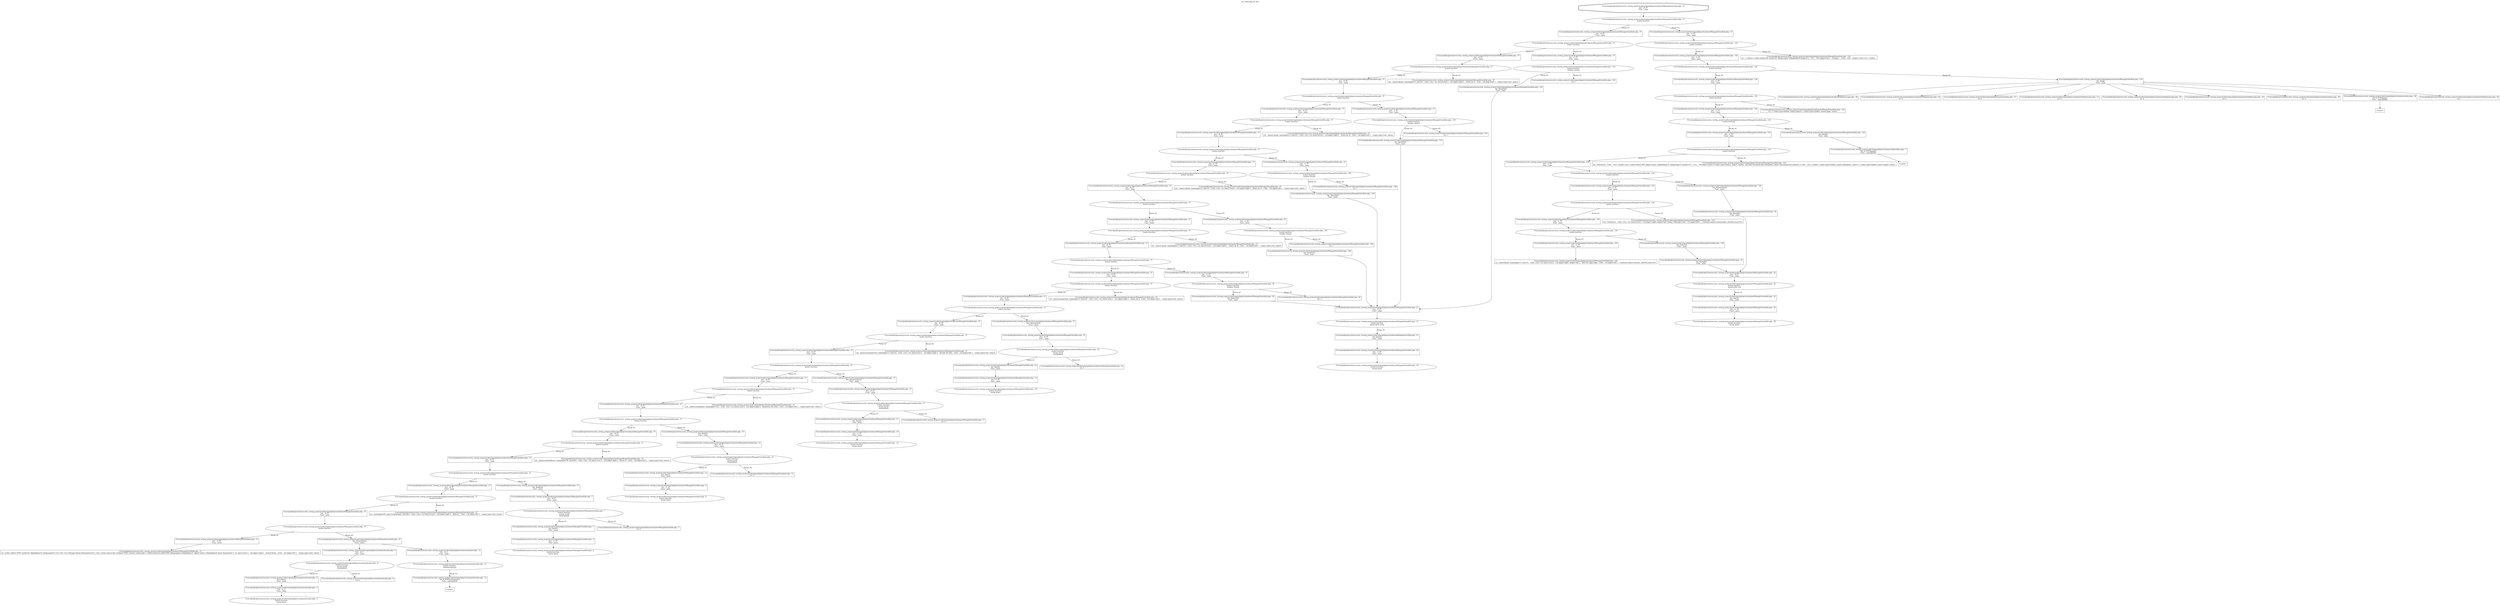 digraph cfg {
  label="xss_index.php_92_dep";
  labelloc=t;
  n1 [shape=doubleoctagon, label="/Users/peddy/git/unitn/security_testing_project/code/original/php/schoolmate/ManageSchoolInfo.php : 37\nVar: _t0_67\nFunc: _main\n"];
  n2 [shape=ellipse, label="/Users/peddy/git/unitn/security_testing_project/code/original/php/schoolmate/ManageSchoolInfo.php : 37\nbuiltin function:\n.\n"];
  n3 [shape=box, label="/Users/peddy/git/unitn/security_testing_project/code/original/php/schoolmate/ManageSchoolInfo.php : 37\nVar: _t0_67\nFunc: _main\n"];
  n4 [shape=ellipse, label="/Users/peddy/git/unitn/security_testing_project/code/original/php/schoolmate/ManageSchoolInfo.php : 37\nbuiltin function:\n.\n"];
  n5 [shape=box, label="/Users/peddy/git/unitn/security_testing_project/code/original/php/schoolmate/ManageSchoolInfo.php : 37\nVar: _t0_67\nFunc: _main\n"];
  n6 [shape=ellipse, label="/Users/peddy/git/unitn/security_testing_project/code/original/php/schoolmate/ManageSchoolInfo.php : 37\nbuiltin function:\n.\n"];
  n7 [shape=box, label="/Users/peddy/git/unitn/security_testing_project/code/original/php/schoolmate/ManageSchoolInfo.php : 37\nVar: _t0_67\nFunc: _main\n"];
  n8 [shape=ellipse, label="/Users/peddy/git/unitn/security_testing_project/code/original/php/schoolmate/ManageSchoolInfo.php : 37\nbuiltin function:\n.\n"];
  n9 [shape=box, label="/Users/peddy/git/unitn/security_testing_project/code/original/php/schoolmate/ManageSchoolInfo.php : 37\nVar: _t0_67\nFunc: _main\n"];
  n10 [shape=ellipse, label="/Users/peddy/git/unitn/security_testing_project/code/original/php/schoolmate/ManageSchoolInfo.php : 37\nbuiltin function:\n.\n"];
  n11 [shape=box, label="/Users/peddy/git/unitn/security_testing_project/code/original/php/schoolmate/ManageSchoolInfo.php : 37\nVar: _t0_67\nFunc: _main\n"];
  n12 [shape=ellipse, label="/Users/peddy/git/unitn/security_testing_project/code/original/php/schoolmate/ManageSchoolInfo.php : 37\nbuiltin function:\n.\n"];
  n13 [shape=box, label="/Users/peddy/git/unitn/security_testing_project/code/original/php/schoolmate/ManageSchoolInfo.php : 37\nVar: _t0_67\nFunc: _main\n"];
  n14 [shape=ellipse, label="/Users/peddy/git/unitn/security_testing_project/code/original/php/schoolmate/ManageSchoolInfo.php : 37\nbuiltin function:\n.\n"];
  n15 [shape=box, label="/Users/peddy/git/unitn/security_testing_project/code/original/php/schoolmate/ManageSchoolInfo.php : 37\nVar: _t0_67\nFunc: _main\n"];
  n16 [shape=ellipse, label="/Users/peddy/git/unitn/security_testing_project/code/original/php/schoolmate/ManageSchoolInfo.php : 37\nbuiltin function:\n.\n"];
  n17 [shape=box, label="/Users/peddy/git/unitn/security_testing_project/code/original/php/schoolmate/ManageSchoolInfo.php : 37\nVar: _t0_67\nFunc: _main\n"];
  n18 [shape=ellipse, label="/Users/peddy/git/unitn/security_testing_project/code/original/php/schoolmate/ManageSchoolInfo.php : 37\nbuiltin function:\n.\n"];
  n19 [shape=box, label="/Users/peddy/git/unitn/security_testing_project/code/original/php/schoolmate/ManageSchoolInfo.php : 37\nVar: _t0_67\nFunc: _main\n"];
  n20 [shape=ellipse, label="/Users/peddy/git/unitn/security_testing_project/code/original/php/schoolmate/ManageSchoolInfo.php : 37\nbuiltin function:\n.\n"];
  n21 [shape=box, label="/Users/peddy/git/unitn/security_testing_project/code/original/php/schoolmate/ManageSchoolInfo.php : 37\nVar: _t0_67\nFunc: _main\n"];
  n22 [shape=ellipse, label="/Users/peddy/git/unitn/security_testing_project/code/original/php/schoolmate/ManageSchoolInfo.php : 37\nbuiltin function:\n.\n"];
  n23 [shape=box, label="/Users/peddy/git/unitn/security_testing_project/code/original/php/schoolmate/ManageSchoolInfo.php : 37\nVar: _t0_67\nFunc: _main\n"];
  n24 [shape=ellipse, label="/Users/peddy/git/unitn/security_testing_project/code/original/php/schoolmate/ManageSchoolInfo.php : 37\nbuiltin function:\n.\n"];
  n25 [shape=box, label="/Users/peddy/git/unitn/security_testing_project/code/original/php/schoolmate/ManageSchoolInfo.php : 37\nVar: _t0_67\nFunc: _main\n"];
  n26 [shape=ellipse, label="/Users/peddy/git/unitn/security_testing_project/code/original/php/schoolmate/ManageSchoolInfo.php : 37\nbuiltin function:\n.\n"];
  n27 [shape=box, label="/Users/peddy/git/unitn/security_testing_project/code/original/php/schoolmate/ManageSchoolInfo.php : 37\nVar: _t0_67\nFunc: _main\n"];
  n28 [shape=ellipse, label="/Users/peddy/git/unitn/security_testing_project/code/original/php/schoolmate/ManageSchoolInfo.php : 37\nbuiltin function:\n.\n"];
  n29 [shape=box, label="/Users/peddy/git/unitn/security_testing_project/code/original/php/schoolmate/ManageSchoolInfo.php : 37\nVar: _t0_67\nFunc: _main\n"];
  n30 [shape=ellipse, label="/Users/peddy/git/unitn/security_testing_project/code/original/php/schoolmate/ManageSchoolInfo.php : 37\nbuiltin function:\n.\n"];
  n31 [shape=box, label="/Users/peddy/git/unitn/security_testing_project/code/original/php/schoolmate/ManageSchoolInfo.php : 37\nVar: _t0_67\nFunc: _main\n"];
  n32 [shape=ellipse, label="/Users/peddy/git/unitn/security_testing_project/code/original/php/schoolmate/ManageSchoolInfo.php : 37\nbuiltin function:\n.\n"];
  n33 [shape=box, label="/Users/peddy/git/unitn/security_testing_project/code/original/php/schoolmate/ManageSchoolInfo.php : 37\nVar: _t0_67\nFunc: _main\n"];
  n34 [shape=ellipse, label="/Users/peddy/git/unitn/security_testing_project/code/original/php/schoolmate/ManageSchoolInfo.php : 37\nbuiltin function:\n.\n"];
  n35 [shape=box, label="/Users/peddy/git/unitn/security_testing_project/code/original/php/schoolmate/ManageSchoolInfo.php : 37\nVar: _t0_67\nFunc: _main\n"];
  n36 [shape=ellipse, label="/Users/peddy/git/unitn/security_testing_project/code/original/php/schoolmate/ManageSchoolInfo.php : 37\nbuiltin function:\n.\n"];
  n37 [shape=box, label="/Users/peddy/git/unitn/security_testing_project/code/original/php/schoolmate/ManageSchoolInfo.php : 37\nVar: _t0_67\nFunc: _main\n"];
  n38 [shape=ellipse, label="/Users/peddy/git/unitn/security_testing_project/code/original/php/schoolmate/ManageSchoolInfo.php : 37\nbuiltin function:\n.\n"];
  n39 [shape=box, label="/Users/peddy/git/unitn/security_testing_project/code/original/php/schoolmate/ManageSchoolInfo.php : 37\nVar: _t0_67\nFunc: _main\n"];
  n40 [shape=ellipse, label="/Users/peddy/git/unitn/security_testing_project/code/original/php/schoolmate/ManageSchoolInfo.php : 37\nbuiltin function:\n.\n"];
  n41 [shape=box, label="/Users/peddy/git/unitn/security_testing_project/code/original/php/schoolmate/ManageSchoolInfo.php : 37\nVar: _t0_67\nFunc: _main\n"];
  n42 [shape=box, label="/Users/peddy/git/unitn/security_testing_project/code/original/php/schoolmate/ManageSchoolInfo.php : 37\nLit: <table width='100%' border=0 cellpadding=10 cellspacing=0><tr><td> <h1>Manage School Information</h1> <br> <form name='info' method='POST' action='./index.php'> <table border=0 width=500 cellspacing=0 cellpadding='3' align='center' cellpadding=0 class='dynamiclist'> <tr class='even'>  <td align='right'>   School Name:  </td>  <td align='left'>   <input type='text' value='\n"];
  n43 [shape=box, label="/Users/peddy/git/unitn/security_testing_project/code/original/php/schoolmate/ManageSchoolInfo.php : 37\nVar: $schoolname\nFunc: _main\n"];
  n44 [shape=box, label="/Users/peddy/git/unitn/security_testing_project/code/original/php/schoolmate/header.php : 6\nVar: _t0_3\nFunc: _main\n"];
  n45 [shape=ellipse, label="/Users/peddy/git/unitn/security_testing_project/code/original/php/schoolmate/header.php : 6\nbuiltin function:\nmysql_result\n(unmodeled)\n"];
  n46 [shape=box, label="/Users/peddy/git/unitn/security_testing_project/code/original/php/schoolmate/header.php : 6\nVar: $query\nFunc: _main\n"];
  n47 [shape=box, label="/Users/peddy/git/unitn/security_testing_project/code/original/php/schoolmate/header.php : 3\nVar: _t1_3\nFunc: _main\n"];
  n48 [shape=ellipse, label="/Users/peddy/git/unitn/security_testing_project/code/original/php/schoolmate/header.php : 3\nbuiltin function:\nmysql_query\n"];
  n49 [shape=box, label="/Users/peddy/git/unitn/security_testing_project/code/original/php/schoolmate/header.php : 6\nLit: 0\n"];
  n50 [shape=box, label="/Users/peddy/git/unitn/security_testing_project/code/original/php/schoolmate/header.php : 12\nVar: _t0_3\nFunc: _main\n"];
  n51 [shape=ellipse, label="/Users/peddy/git/unitn/security_testing_project/code/original/php/schoolmate/header.php : 12\nbuiltin function:\nhtmlspecialchars\n"];
  n52 [shape=box, label="/Users/peddy/git/unitn/security_testing_project/code/original/php/schoolmate/header.php : 12\nVar: $_POST[schoolname]\nFunc: _superglobals\n"];
  n53 [shape=box, label="<uninit>"];
  n54 [shape=box, label="/Users/peddy/git/unitn/security_testing_project/code/original/php/schoolmate/ManageSchoolInfo.php : 37\nLit:  maxlength=50' name='schoolname' size=40>  </td> </tr> <tr class='even'>  <td align='right'>   Address:  </td>  <td align='left'>   <input type='text' value='\n"];
  n55 [shape=box, label="/Users/peddy/git/unitn/security_testing_project/code/original/php/schoolmate/ManageSchoolInfo.php : 37\nVar: $address\nFunc: _main\n"];
  n56 [shape=box, label="/Users/peddy/git/unitn/security_testing_project/code/original/php/schoolmate/ManageSchoolInfo.php : 7\nVar: _t0_67\nFunc: _main\n"];
  n57 [shape=ellipse, label="/Users/peddy/git/unitn/security_testing_project/code/original/php/schoolmate/ManageSchoolInfo.php : 7\nbuiltin function:\nmysql_result\n(unmodeled)\n"];
  n58 [shape=box, label="/Users/peddy/git/unitn/security_testing_project/code/original/php/schoolmate/ManageSchoolInfo.php : 7\nVar: $query\nFunc: _main\n"];
  n59 [shape=box, label="/Users/peddy/git/unitn/security_testing_project/code/original/php/schoolmate/ManageSchoolInfo.php : 4\nVar: _t1_67\nFunc: _main\n"];
  n60 [shape=ellipse, label="/Users/peddy/git/unitn/security_testing_project/code/original/php/schoolmate/ManageSchoolInfo.php : 4\nbuiltin function:\nmysql_query\n"];
  n61 [shape=box, label="/Users/peddy/git/unitn/security_testing_project/code/original/php/schoolmate/ManageSchoolInfo.php : 7\nLit: 0\n"];
  n62 [shape=box, label="/Users/peddy/git/unitn/security_testing_project/code/original/php/schoolmate/ManageSchoolInfo.php : 37\nLit:  name=schooladdress' maxlength='50' size=40>  </td> </tr> <tr class='even'>  <td align='right'>   Phone #:  </td>  <td align='left'>   <input type='text' value='\n"];
  n63 [shape=box, label="/Users/peddy/git/unitn/security_testing_project/code/original/php/schoolmate/ManageSchoolInfo.php : 37\nVar: $phone\nFunc: _main\n"];
  n64 [shape=box, label="/Users/peddy/git/unitn/security_testing_project/code/original/php/schoolmate/ManageSchoolInfo.php : 12\nVar: _t0_67\nFunc: _main\n"];
  n65 [shape=ellipse, label="/Users/peddy/git/unitn/security_testing_project/code/original/php/schoolmate/ManageSchoolInfo.php : 12\nbuiltin function:\nmysql_result\n(unmodeled)\n"];
  n66 [shape=box, label="/Users/peddy/git/unitn/security_testing_project/code/original/php/schoolmate/ManageSchoolInfo.php : 12\nVar: $query\nFunc: _main\n"];
  n67 [shape=box, label="/Users/peddy/git/unitn/security_testing_project/code/original/php/schoolmate/ManageSchoolInfo.php : 9\nVar: _t1_67\nFunc: _main\n"];
  n68 [shape=ellipse, label="/Users/peddy/git/unitn/security_testing_project/code/original/php/schoolmate/ManageSchoolInfo.php : 9\nbuiltin function:\nmysql_query\n"];
  n69 [shape=box, label="/Users/peddy/git/unitn/security_testing_project/code/original/php/schoolmate/ManageSchoolInfo.php : 12\nLit: 0\n"];
  n70 [shape=box, label="/Users/peddy/git/unitn/security_testing_project/code/original/php/schoolmate/ManageSchoolInfo.php : 37\nLit:  name=schoolphone' maxlength='14'>  </td> </tr> <tr class='even'>  <td align='right'>   Semesters Per Year:  </td>  <td align='left'>   <input type='text' value='\n"];
  n71 [shape=box, label="/Users/peddy/git/unitn/security_testing_project/code/original/php/schoolmate/ManageSchoolInfo.php : 37\nVar: $numsemesters\nFunc: _main\n"];
  n72 [shape=box, label="/Users/peddy/git/unitn/security_testing_project/code/original/php/schoolmate/ManageSchoolInfo.php : 17\nVar: _t0_67\nFunc: _main\n"];
  n73 [shape=ellipse, label="/Users/peddy/git/unitn/security_testing_project/code/original/php/schoolmate/ManageSchoolInfo.php : 17\nbuiltin function:\nmysql_result\n(unmodeled)\n"];
  n74 [shape=box, label="/Users/peddy/git/unitn/security_testing_project/code/original/php/schoolmate/ManageSchoolInfo.php : 17\nVar: $query\nFunc: _main\n"];
  n75 [shape=box, label="/Users/peddy/git/unitn/security_testing_project/code/original/php/schoolmate/ManageSchoolInfo.php : 14\nVar: _t1_67\nFunc: _main\n"];
  n76 [shape=ellipse, label="/Users/peddy/git/unitn/security_testing_project/code/original/php/schoolmate/ManageSchoolInfo.php : 14\nbuiltin function:\nmysql_query\n"];
  n77 [shape=box, label="/Users/peddy/git/unitn/security_testing_project/code/original/php/schoolmate/ManageSchoolInfo.php : 17\nLit: 0\n"];
  n78 [shape=box, label="/Users/peddy/git/unitn/security_testing_project/code/original/php/schoolmate/ManageSchoolInfo.php : 37\nLit:  name=numsemesters' maxlength='3' size=3>  </td> </tr> <tr class='even'>  <td align='right'>   Periods Per Day:  </td>  <td align='left'>   <input type='text' value='\n"];
  n79 [shape=box, label="/Users/peddy/git/unitn/security_testing_project/code/original/php/schoolmate/ManageSchoolInfo.php : 37\nVar: $numperiods\nFunc: _main\n"];
  n80 [shape=box, label="/Users/peddy/git/unitn/security_testing_project/code/original/php/schoolmate/ManageSchoolInfo.php : 22\nVar: _t0_67\nFunc: _main\n"];
  n81 [shape=ellipse, label="/Users/peddy/git/unitn/security_testing_project/code/original/php/schoolmate/ManageSchoolInfo.php : 22\nbuiltin function:\nmysql_result\n(unmodeled)\n"];
  n82 [shape=box, label="/Users/peddy/git/unitn/security_testing_project/code/original/php/schoolmate/ManageSchoolInfo.php : 22\nVar: $query\nFunc: _main\n"];
  n83 [shape=box, label="/Users/peddy/git/unitn/security_testing_project/code/original/php/schoolmate/ManageSchoolInfo.php : 19\nVar: _t1_67\nFunc: _main\n"];
  n84 [shape=ellipse, label="/Users/peddy/git/unitn/security_testing_project/code/original/php/schoolmate/ManageSchoolInfo.php : 19\nbuiltin function:\nmysql_query\n"];
  n85 [shape=box, label="/Users/peddy/git/unitn/security_testing_project/code/original/php/schoolmate/ManageSchoolInfo.php : 22\nLit: 0\n"];
  n86 [shape=box, label="/Users/peddy/git/unitn/security_testing_project/code/original/php/schoolmate/ManageSchoolInfo.php : 37\nLit:  name=numperiods' maxlength='3' size=3>  </td> </tr> <tr class='even'>  <td align='right'>   Points for A:  </td>  <td align='left'>   <input type='text' value='\n"];
  n87 [shape=box, label="/Users/peddy/git/unitn/security_testing_project/code/original/php/schoolmate/ManageSchoolInfo.php : 37\nVar: _t1_67\nFunc: _main\n"];
  n88 [shape=ellipse, label="/Users/peddy/git/unitn/security_testing_project/code/original/php/schoolmate/ManageSchoolInfo.php : 92\nbuiltin function:\nnumber_format\n"];
  n89 [shape=box, label="/Users/peddy/git/unitn/security_testing_project/code/original/php/schoolmate/ManageSchoolInfo.php : 92\nVar: $points[0]\nFunc: _main\n"];
  n90 [shape=box, label="/Users/peddy/git/unitn/security_testing_project/code/original/php/schoolmate/ManageSchoolInfo.php : 27\nVar: _t0_67\nFunc: _main\n"];
  n91 [shape=ellipse, label="/Users/peddy/git/unitn/security_testing_project/code/original/php/schoolmate/ManageSchoolInfo.php : 27\nbuiltin function:\nmysql_fetch_array\n"];
  n92 [shape=box, label="/Users/peddy/git/unitn/security_testing_project/code/original/php/schoolmate/ManageSchoolInfo.php : 27\nVar: $query\nFunc: _main\n"];
  n93 [shape=box, label="/Users/peddy/git/unitn/security_testing_project/code/original/php/schoolmate/ManageSchoolInfo.php : 24\nVar: _t1_67\nFunc: _main\n"];
  n94 [shape=ellipse, label="/Users/peddy/git/unitn/security_testing_project/code/original/php/schoolmate/ManageSchoolInfo.php : 24\nbuiltin function:\nmysql_query\n"];
  n95 [shape=box, label="/Users/peddy/git/unitn/security_testing_project/code/original/php/schoolmate/ManageSchoolInfo.php : 92\nLit: 1\n"];
  n96 [shape=box, label="/Users/peddy/git/unitn/security_testing_project/code/original/php/schoolmate/ManageSchoolInfo.php : 37\nLit: ' name='apoint' maxlength='3' size=3>  </td> </tr> <tr class='even'>  <td align='right'>   Points for B:  </td>  <td align='left'>   <input type='text' value='\n"];
  n97 [shape=box, label="/Users/peddy/git/unitn/security_testing_project/code/original/php/schoolmate/ManageSchoolInfo.php : 37\nVar: _t1_67\nFunc: _main\n"];
  n98 [shape=ellipse, label="/Users/peddy/git/unitn/security_testing_project/code/original/php/schoolmate/ManageSchoolInfo.php : 100\nbuiltin function:\nnumber_format\n"];
  n99 [shape=box, label="/Users/peddy/git/unitn/security_testing_project/code/original/php/schoolmate/ManageSchoolInfo.php : 100\nVar: $points[1]\nFunc: _main\n"];
  n100 [shape=box, label="/Users/peddy/git/unitn/security_testing_project/code/original/php/schoolmate/ManageSchoolInfo.php : 100\nLit: 1\n"];
  n101 [shape=box, label="/Users/peddy/git/unitn/security_testing_project/code/original/php/schoolmate/ManageSchoolInfo.php : 37\nLit: ' name='bpoint' maxlength='3' size=3>  </td> </tr> <tr class='even'>  <td align='right'>   Points for C:  </td>  <td align='left'>   <input type='text' value='\n"];
  n102 [shape=box, label="/Users/peddy/git/unitn/security_testing_project/code/original/php/schoolmate/ManageSchoolInfo.php : 37\nVar: _t1_67\nFunc: _main\n"];
  n103 [shape=ellipse, label="/Users/peddy/git/unitn/security_testing_project/code/original/php/schoolmate/ManageSchoolInfo.php : 108\nbuiltin function:\nnumber_format\n"];
  n104 [shape=box, label="/Users/peddy/git/unitn/security_testing_project/code/original/php/schoolmate/ManageSchoolInfo.php : 108\nVar: $points[2]\nFunc: _main\n"];
  n105 [shape=box, label="/Users/peddy/git/unitn/security_testing_project/code/original/php/schoolmate/ManageSchoolInfo.php : 108\nLit: 1\n"];
  n106 [shape=box, label="/Users/peddy/git/unitn/security_testing_project/code/original/php/schoolmate/ManageSchoolInfo.php : 37\nLit: ' name='cpoint' maxlength='3' size=3>  </td> </tr> <tr class='even'>  <td align='right'>   Points for D:  </td>  <td align='left'>   <input type='text' value='\n"];
  n107 [shape=box, label="/Users/peddy/git/unitn/security_testing_project/code/original/php/schoolmate/ManageSchoolInfo.php : 37\nVar: _t1_67\nFunc: _main\n"];
  n108 [shape=ellipse, label="/Users/peddy/git/unitn/security_testing_project/code/original/php/schoolmate/ManageSchoolInfo.php : 116\nbuiltin function:\nnumber_format\n"];
  n109 [shape=box, label="/Users/peddy/git/unitn/security_testing_project/code/original/php/schoolmate/ManageSchoolInfo.php : 116\nVar: $points[3]\nFunc: _main\n"];
  n110 [shape=box, label="/Users/peddy/git/unitn/security_testing_project/code/original/php/schoolmate/ManageSchoolInfo.php : 116\nLit: 1\n"];
  n111 [shape=box, label="/Users/peddy/git/unitn/security_testing_project/code/original/php/schoolmate/ManageSchoolInfo.php : 37\nLit: ' name='dpoint' maxlength='3' size=3>  </td> </tr> <tr class='even'>  <td align='right'>   Points for F:  </td>  <td align='left'>   <input type='text' value='\n"];
  n112 [shape=box, label="/Users/peddy/git/unitn/security_testing_project/code/original/php/schoolmate/ManageSchoolInfo.php : 37\nVar: _t1_67\nFunc: _main\n"];
  n113 [shape=ellipse, label="/Users/peddy/git/unitn/security_testing_project/code/original/php/schoolmate/ManageSchoolInfo.php : 124\nbuiltin function:\nnumber_format\n"];
  n114 [shape=box, label="/Users/peddy/git/unitn/security_testing_project/code/original/php/schoolmate/ManageSchoolInfo.php : 124\nVar: $points[4]\nFunc: _main\n"];
  n115 [shape=box, label="/Users/peddy/git/unitn/security_testing_project/code/original/php/schoolmate/ManageSchoolInfo.php : 124\nLit: 1\n"];
  n116 [shape=box, label="/Users/peddy/git/unitn/security_testing_project/code/original/php/schoolmate/ManageSchoolInfo.php : 37\nVar: _t1_67\nFunc: _main\n"];
  n117 [shape=ellipse, label="/Users/peddy/git/unitn/security_testing_project/code/original/php/schoolmate/ManageSchoolInfo.php : 124\nbuiltin function:\n.\n"];
  n118 [shape=box, label="/Users/peddy/git/unitn/security_testing_project/code/original/php/schoolmate/ManageSchoolInfo.php : 124\nVar: _t1_67\nFunc: _main\n"];
  n119 [shape=ellipse, label="/Users/peddy/git/unitn/security_testing_project/code/original/php/schoolmate/ManageSchoolInfo.php : 124\nbuiltin function:\n.\n"];
  n120 [shape=box, label="/Users/peddy/git/unitn/security_testing_project/code/original/php/schoolmate/ManageSchoolInfo.php : 124\nVar: _t1_67\nFunc: _main\n"];
  n121 [shape=ellipse, label="/Users/peddy/git/unitn/security_testing_project/code/original/php/schoolmate/ManageSchoolInfo.php : 124\nbuiltin function:\n.\n"];
  n122 [shape=box, label="/Users/peddy/git/unitn/security_testing_project/code/original/php/schoolmate/ManageSchoolInfo.php : 124\nVar: _t1_67\nFunc: _main\n"];
  n123 [shape=ellipse, label="/Users/peddy/git/unitn/security_testing_project/code/original/php/schoolmate/ManageSchoolInfo.php : 124\nbuiltin function:\n.\n"];
  n124 [shape=box, label="/Users/peddy/git/unitn/security_testing_project/code/original/php/schoolmate/ManageSchoolInfo.php : 124\nVar: _t1_67\nFunc: _main\n"];
  n125 [shape=ellipse, label="/Users/peddy/git/unitn/security_testing_project/code/original/php/schoolmate/ManageSchoolInfo.php : 124\nbuiltin function:\n.\n"];
  n126 [shape=box, label="/Users/peddy/git/unitn/security_testing_project/code/original/php/schoolmate/ManageSchoolInfo.php : 124\nVar: _t1_67\nFunc: _main\n"];
  n127 [shape=ellipse, label="/Users/peddy/git/unitn/security_testing_project/code/original/php/schoolmate/ManageSchoolInfo.php : 124\nbuiltin function:\n.\n"];
  n128 [shape=box, label="/Users/peddy/git/unitn/security_testing_project/code/original/php/schoolmate/ManageSchoolInfo.php : 124\nVar: _t1_67\nFunc: _main\n"];
  n129 [shape=ellipse, label="/Users/peddy/git/unitn/security_testing_project/code/original/php/schoolmate/ManageSchoolInfo.php : 124\nbuiltin function:\n.\n"];
  n130 [shape=box, label="/Users/peddy/git/unitn/security_testing_project/code/original/php/schoolmate/ManageSchoolInfo.php : 124\nVar: _t1_67\nFunc: _main\n"];
  n131 [shape=ellipse, label="/Users/peddy/git/unitn/security_testing_project/code/original/php/schoolmate/ManageSchoolInfo.php : 124\nbuiltin function:\n.\n"];
  n132 [shape=box, label="/Users/peddy/git/unitn/security_testing_project/code/original/php/schoolmate/ManageSchoolInfo.php : 124\nVar: _t1_67\nFunc: _main\n"];
  n133 [shape=box, label="/Users/peddy/git/unitn/security_testing_project/code/original/php/schoolmate/ManageSchoolInfo.php : 124\nLit:  name=fpoint' maxlength='3' size=3>  </td> </tr> <tr class='even'>  <td align='right' valign='top'>   Text For Login Page:  </td>  <td align='left'>   <textarea name='sitetext' cols=40 rows=10>\n"];
  n134 [shape=box, label="/Users/peddy/git/unitn/security_testing_project/code/original/php/schoolmate/ManageSchoolInfo.php : 124\nVar: $sitetext\nFunc: _main\n"];
  n135 [shape=box, label="/Users/peddy/git/unitn/security_testing_project/code/original/php/schoolmate/ManageSchoolInfo.php : 33\nVar: $temp[0]\nFunc: _main\n"];
  n136 [shape=box, label="/Users/peddy/git/unitn/security_testing_project/code/original/php/schoolmate/ManageSchoolInfo.php : 32\nVar: _t0_67\nFunc: _main\n"];
  n137 [shape=ellipse, label="/Users/peddy/git/unitn/security_testing_project/code/original/php/schoolmate/ManageSchoolInfo.php : 32\nbuiltin function:\nmysql_fetch_row\n"];
  n138 [shape=box, label="/Users/peddy/git/unitn/security_testing_project/code/original/php/schoolmate/ManageSchoolInfo.php : 32\nVar: $query\nFunc: _main\n"];
  n139 [shape=box, label="/Users/peddy/git/unitn/security_testing_project/code/original/php/schoolmate/ManageSchoolInfo.php : 29\nVar: _t1_67\nFunc: _main\n"];
  n140 [shape=ellipse, label="/Users/peddy/git/unitn/security_testing_project/code/original/php/schoolmate/ManageSchoolInfo.php : 29\nbuiltin function:\nmysql_query\n"];
  n141 [shape=box, label="/Users/peddy/git/unitn/security_testing_project/code/original/php/schoolmate/ManageSchoolInfo.php : 124\nLit: </textarea>  </td> </tr> <tr class='even'>  <td align='right' valign='top'>Today's Message:</td>  <td align='left'>   <textarea name='sitemessage' cols=40 rows=10>\n"];
  n142 [shape=box, label="/Users/peddy/git/unitn/security_testing_project/code/original/php/schoolmate/ManageSchoolInfo.php : 124\nVar: $sitemessage\nFunc: _main\n"];
  n143 [shape=box, label="/Users/peddy/git/unitn/security_testing_project/code/original/php/schoolmate/ManageSchoolInfo.php : 34\nVar: $temp[1]\nFunc: _main\n"];
  n144 [shape=box, label="/Users/peddy/git/unitn/security_testing_project/code/original/php/schoolmate/ManageSchoolInfo.php : 124\nLit: </textarea>  </td>  </tr> </table><br> <table width='500' align='center' cellpadding='0' cellspacing='0' border='0'>  <tr>   <td align='center'><input type='button' value=' Update ' onClick='document.info.infoupdate.value=1;document.info.submit();'></td>  </tr> </table> <input type='hidden' name='infoupdate' value=''> <input type='hidden' name='page2' value='\n"];
  n145 [shape=box, label="/Users/peddy/git/unitn/security_testing_project/code/original/php/schoolmate/ManageSchoolInfo.php : 124\nVar: $page2\nFunc: _main\n"];
  n146 [shape=box, label="/Users/peddy/git/unitn/security_testing_project/code/original/php/schoolmate/AdminMain.php : 7\nVar: $_POST[page2]\nFunc: _superglobals\n"];
  n147 [shape=box, label="<uninit>"];
  n148 [shape=box, label="/Users/peddy/git/unitn/security_testing_project/code/original/php/schoolmate/ManageSchoolInfo.php : 124\nLit: > <input type=hidden' name='logout'> <input type='hidden' name='page' value='\n"];
  n149 [shape=box, label="/Users/peddy/git/unitn/security_testing_project/code/original/php/schoolmate/ManageSchoolInfo.php : 124\nVar: $page\nFunc: _main\n"];
  n150 [shape=box, label="/Users/peddy/git/unitn/security_testing_project/code/original/php/schoolmate/ValidateLogin.php : 39\nLit: 2\n"];
  n151 [shape=box, label="/Users/peddy/git/unitn/security_testing_project/code/original/php/schoolmate/ValidateLogin.php : 54\nLit: 5\n"];
  n152 [shape=box, label="/Users/peddy/git/unitn/security_testing_project/code/original/php/schoolmate/index.php : 51\nLit: 0\n"];
  n153 [shape=box, label="/Users/peddy/git/unitn/security_testing_project/code/original/php/schoolmate/ValidateLogin.php : 12\nLit: 0\n"];
  n154 [shape=box, label="/Users/peddy/git/unitn/security_testing_project/code/original/php/schoolmate/ValidateLogin.php : 49\nLit: 4\n"];
  n155 [shape=box, label="/Users/peddy/git/unitn/security_testing_project/code/original/php/schoolmate/ValidateLogin.php : 44\nLit: 2\n"];
  n156 [shape=box, label="/Users/peddy/git/unitn/security_testing_project/code/original/php/schoolmate/index.php : 39\nLit: 0\n"];
  n157 [shape=box, label="/Users/peddy/git/unitn/security_testing_project/code/original/php/schoolmate/index.php : 36\nVar: $_POST[page]\nFunc: _superglobals\n"];
  n158 [shape=box, label="<uninit>"];
  n159 [shape=box, label="/Users/peddy/git/unitn/security_testing_project/code/original/php/schoolmate/ValidateLogin.php : 34\nLit: 1\n"];
  n160 [shape=box, label="/Users/peddy/git/unitn/security_testing_project/code/original/php/schoolmate/ManageSchoolInfo.php : 124\nLit: > </form> <table width=520' border=0 cellspacing=0 cellpadding=0 height=1>  <tr>   <td valign='top'>   <empty>   </td>  </tr> </table></td></tr> </table> \n"];
  n1 -> n2;
  n3 -> n4;
  n5 -> n6;
  n7 -> n8;
  n9 -> n10;
  n11 -> n12;
  n13 -> n14;
  n15 -> n16;
  n17 -> n18;
  n19 -> n20;
  n21 -> n22;
  n23 -> n24;
  n25 -> n26;
  n27 -> n28;
  n29 -> n30;
  n31 -> n32;
  n33 -> n34;
  n35 -> n36;
  n37 -> n38;
  n39 -> n40;
  n41 -> n42;
  n40 -> n41[label="Param #1"];
  n40 -> n43[label="Param #2"];
  n44 -> n45;
  n47 -> n48;
  n46 -> n47;
  n45 -> n46[label="Param #1"];
  n45 -> n49[label="Param #2"];
  n43 -> n44;
  n43 -> n50;
  n50 -> n51;
  n52 -> n53;
  n51 -> n52[label="Param #1"];
  n38 -> n39[label="Param #1"];
  n38 -> n54[label="Param #2"];
  n36 -> n37[label="Param #1"];
  n36 -> n55[label="Param #2"];
  n56 -> n57;
  n59 -> n60;
  n58 -> n59;
  n57 -> n58[label="Param #1"];
  n57 -> n61[label="Param #2"];
  n55 -> n56;
  n34 -> n35[label="Param #1"];
  n34 -> n62[label="Param #2"];
  n32 -> n33[label="Param #1"];
  n32 -> n63[label="Param #2"];
  n64 -> n65;
  n67 -> n68;
  n66 -> n67;
  n65 -> n66[label="Param #1"];
  n65 -> n69[label="Param #2"];
  n63 -> n64;
  n30 -> n31[label="Param #1"];
  n30 -> n70[label="Param #2"];
  n28 -> n29[label="Param #1"];
  n28 -> n71[label="Param #2"];
  n72 -> n73;
  n75 -> n76;
  n74 -> n75;
  n73 -> n74[label="Param #1"];
  n73 -> n77[label="Param #2"];
  n71 -> n72;
  n26 -> n27[label="Param #1"];
  n26 -> n78[label="Param #2"];
  n24 -> n25[label="Param #1"];
  n24 -> n79[label="Param #2"];
  n80 -> n81;
  n83 -> n84;
  n82 -> n83;
  n81 -> n82[label="Param #1"];
  n81 -> n85[label="Param #2"];
  n79 -> n80;
  n22 -> n23[label="Param #1"];
  n22 -> n86[label="Param #2"];
  n20 -> n21[label="Param #1"];
  n20 -> n87[label="Param #2"];
  n87 -> n88;
  n90 -> n91;
  n93 -> n94;
  n92 -> n93;
  n91 -> n92[label="Param #1"];
  n89 -> n90;
  n88 -> n89[label="Param #1"];
  n88 -> n95[label="Param #2"];
  n18 -> n19[label="Param #1"];
  n18 -> n96[label="Param #2"];
  n16 -> n17[label="Param #1"];
  n16 -> n97[label="Param #2"];
  n97 -> n98;
  n99 -> n90;
  n98 -> n99[label="Param #1"];
  n98 -> n100[label="Param #2"];
  n14 -> n15[label="Param #1"];
  n14 -> n101[label="Param #2"];
  n12 -> n13[label="Param #1"];
  n12 -> n102[label="Param #2"];
  n102 -> n103;
  n104 -> n90;
  n103 -> n104[label="Param #1"];
  n103 -> n105[label="Param #2"];
  n10 -> n11[label="Param #1"];
  n10 -> n106[label="Param #2"];
  n8 -> n9[label="Param #1"];
  n8 -> n107[label="Param #2"];
  n107 -> n108;
  n109 -> n90;
  n108 -> n109[label="Param #1"];
  n108 -> n110[label="Param #2"];
  n6 -> n7[label="Param #1"];
  n6 -> n111[label="Param #2"];
  n4 -> n5[label="Param #1"];
  n4 -> n112[label="Param #2"];
  n112 -> n113;
  n114 -> n90;
  n113 -> n114[label="Param #1"];
  n113 -> n115[label="Param #2"];
  n2 -> n3[label="Param #1"];
  n2 -> n116[label="Param #2"];
  n116 -> n117;
  n118 -> n119;
  n120 -> n121;
  n122 -> n123;
  n124 -> n125;
  n126 -> n127;
  n128 -> n129;
  n130 -> n131;
  n132 -> n133;
  n131 -> n132[label="Param #1"];
  n131 -> n134[label="Param #2"];
  n136 -> n137;
  n139 -> n140;
  n138 -> n139;
  n137 -> n138[label="Param #1"];
  n135 -> n136;
  n134 -> n135;
  n129 -> n130[label="Param #1"];
  n129 -> n141[label="Param #2"];
  n127 -> n128[label="Param #1"];
  n127 -> n142[label="Param #2"];
  n143 -> n136;
  n142 -> n143;
  n125 -> n126[label="Param #1"];
  n125 -> n144[label="Param #2"];
  n123 -> n124[label="Param #1"];
  n123 -> n145[label="Param #2"];
  n146 -> n147;
  n145 -> n146;
  n121 -> n122[label="Param #1"];
  n121 -> n148[label="Param #2"];
  n119 -> n120[label="Param #1"];
  n119 -> n149[label="Param #2"];
  n149 -> n150;
  n149 -> n151;
  n149 -> n152;
  n149 -> n153;
  n149 -> n154;
  n149 -> n155;
  n149 -> n156;
  n149 -> n157;
  n149 -> n159;
  n157 -> n158;
  n117 -> n118[label="Param #1"];
  n117 -> n160[label="Param #2"];
}
